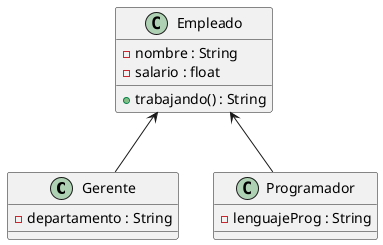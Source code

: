 @startuml
'https://plantuml.com

Gerente --up> Empleado
Programador --up> Empleado


class Empleado{
    - nombre : String
    - salario : float

    + trabajando() : String
}

class Gerente {
    - departamento : String
}

class Programador{
    - lenguajeProg : String
}


@enduml